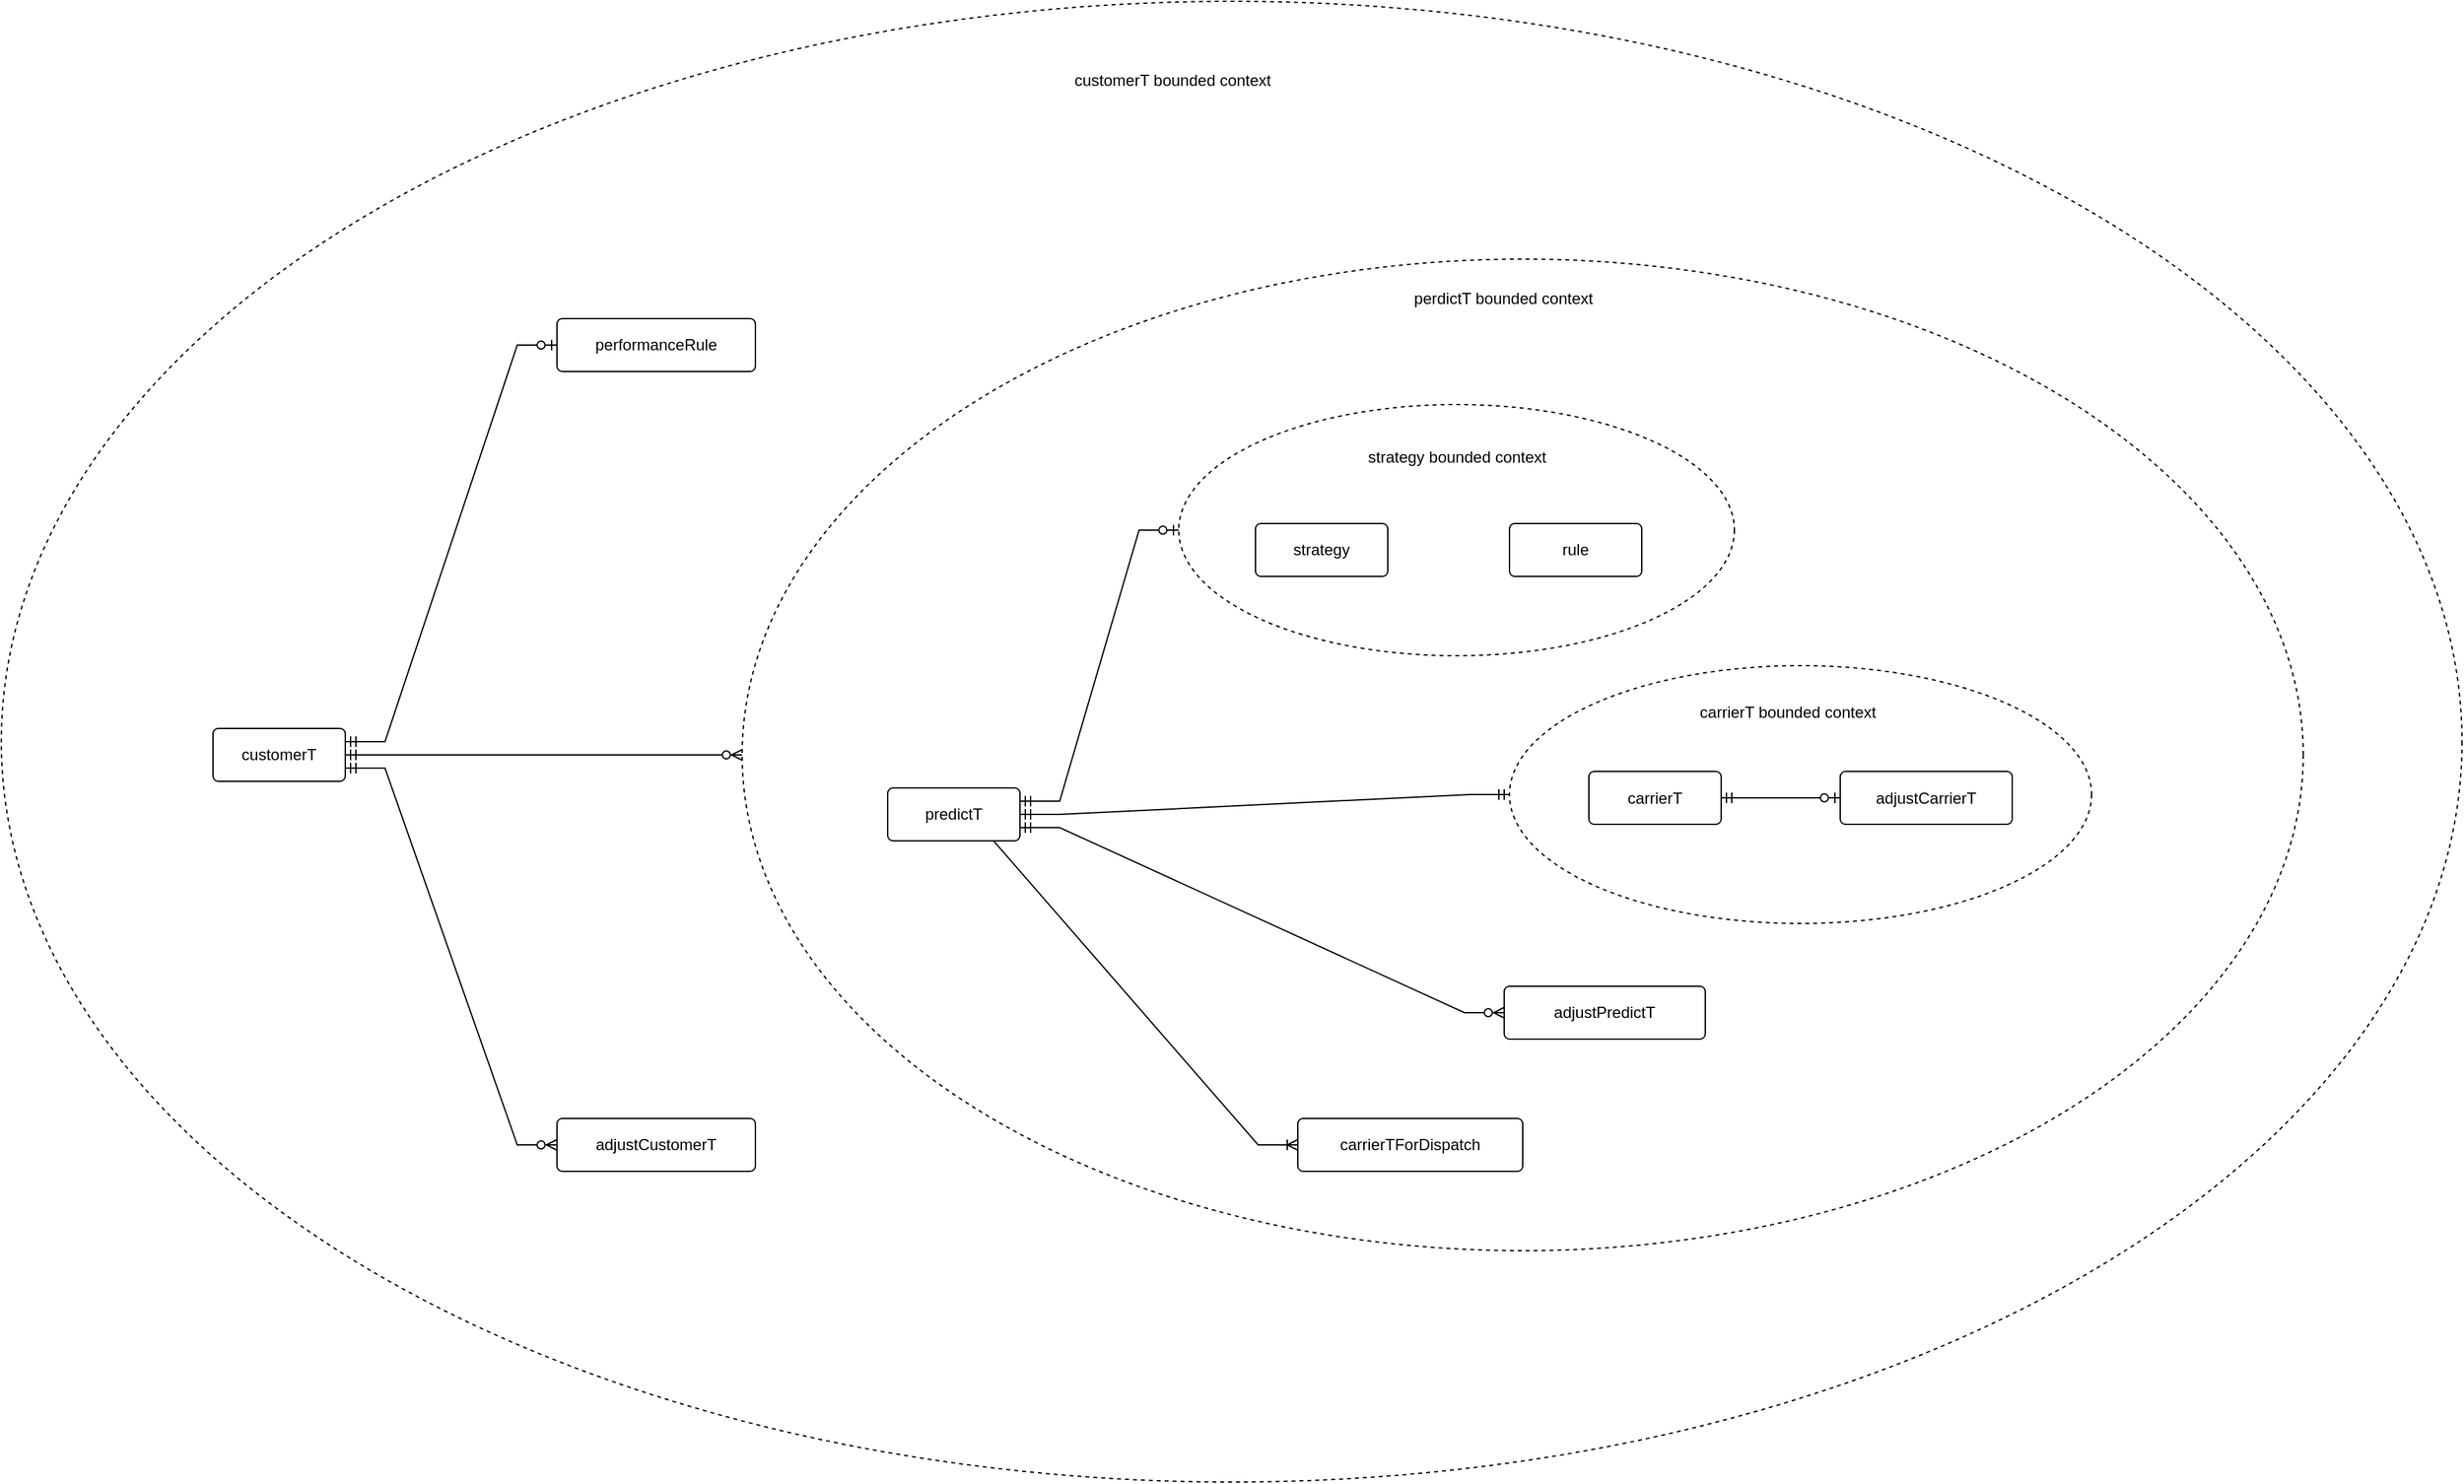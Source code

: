 <mxfile version="22.1.7" type="github">
  <diagram name="第 1 页" id="Sy9umP3xg3mDAJ2cGHKU">
    <mxGraphModel dx="2735" dy="2117" grid="1" gridSize="10" guides="1" tooltips="1" connect="1" arrows="1" fold="1" page="1" pageScale="1" pageWidth="827" pageHeight="1169" math="0" shadow="0">
      <root>
        <mxCell id="0" />
        <mxCell id="1" parent="0" />
        <mxCell id="5gtfUiYYgIrYR47HqZrA-16" value="" style="ellipse;whiteSpace=wrap;html=1;align=center;dashed=1;" vertex="1" parent="1">
          <mxGeometry x="-390" y="-360" width="1860" height="1120" as="geometry" />
        </mxCell>
        <mxCell id="5gtfUiYYgIrYR47HqZrA-20" value="" style="ellipse;whiteSpace=wrap;html=1;align=center;dashed=1;" vertex="1" parent="1">
          <mxGeometry x="170" y="-165" width="1180" height="750" as="geometry" />
        </mxCell>
        <mxCell id="5gtfUiYYgIrYR47HqZrA-49" value="" style="ellipse;whiteSpace=wrap;html=1;align=center;dashed=1;" vertex="1" parent="1">
          <mxGeometry x="750" y="142.5" width="440" height="195" as="geometry" />
        </mxCell>
        <mxCell id="5gtfUiYYgIrYR47HqZrA-47" value="" style="ellipse;whiteSpace=wrap;html=1;align=center;dashed=1;" vertex="1" parent="1">
          <mxGeometry x="500" y="-55" width="420" height="190" as="geometry" />
        </mxCell>
        <mxCell id="5gtfUiYYgIrYR47HqZrA-2" value="customerT" style="rounded=1;arcSize=10;whiteSpace=wrap;html=1;align=center;" vertex="1" parent="1">
          <mxGeometry x="-230" y="190" width="100" height="40" as="geometry" />
        </mxCell>
        <mxCell id="5gtfUiYYgIrYR47HqZrA-3" value="predictT" style="rounded=1;arcSize=10;whiteSpace=wrap;html=1;align=center;" vertex="1" parent="1">
          <mxGeometry x="280" y="235" width="100" height="40" as="geometry" />
        </mxCell>
        <mxCell id="5gtfUiYYgIrYR47HqZrA-5" value="carrierT" style="rounded=1;arcSize=10;whiteSpace=wrap;html=1;align=center;" vertex="1" parent="1">
          <mxGeometry x="810" y="222.5" width="100" height="40" as="geometry" />
        </mxCell>
        <mxCell id="5gtfUiYYgIrYR47HqZrA-6" value="" style="edgeStyle=entityRelationEdgeStyle;fontSize=12;html=1;endArrow=ERmandOne;startArrow=ERmandOne;rounded=0;exitX=1;exitY=0.5;exitDx=0;exitDy=0;entryX=0;entryY=0.5;entryDx=0;entryDy=0;" edge="1" parent="1" source="5gtfUiYYgIrYR47HqZrA-3" target="5gtfUiYYgIrYR47HqZrA-49">
          <mxGeometry width="100" height="100" relative="1" as="geometry">
            <mxPoint x="556" y="350" as="sourcePoint" />
            <mxPoint x="700" y="335" as="targetPoint" />
          </mxGeometry>
        </mxCell>
        <mxCell id="5gtfUiYYgIrYR47HqZrA-10" value="adjustCarrierT" style="rounded=1;arcSize=10;whiteSpace=wrap;html=1;align=center;" vertex="1" parent="1">
          <mxGeometry x="1000" y="222.5" width="130" height="40" as="geometry" />
        </mxCell>
        <mxCell id="5gtfUiYYgIrYR47HqZrA-12" value="adjustCustomerT" style="rounded=1;arcSize=10;whiteSpace=wrap;html=1;align=center;" vertex="1" parent="1">
          <mxGeometry x="30" y="485" width="150" height="40" as="geometry" />
        </mxCell>
        <mxCell id="5gtfUiYYgIrYR47HqZrA-13" value="adjustPredictT" style="rounded=1;arcSize=10;whiteSpace=wrap;html=1;align=center;" vertex="1" parent="1">
          <mxGeometry x="746" y="385" width="152" height="40" as="geometry" />
        </mxCell>
        <mxCell id="5gtfUiYYgIrYR47HqZrA-14" value="" style="edgeStyle=entityRelationEdgeStyle;fontSize=12;html=1;endArrow=ERoneToMany;rounded=0;exitX=0.5;exitY=1;exitDx=0;exitDy=0;" edge="1" parent="1" source="5gtfUiYYgIrYR47HqZrA-3" target="5gtfUiYYgIrYR47HqZrA-32">
          <mxGeometry width="100" height="100" relative="1" as="geometry">
            <mxPoint x="386" y="480" as="sourcePoint" />
            <mxPoint x="486" y="380" as="targetPoint" />
          </mxGeometry>
        </mxCell>
        <mxCell id="5gtfUiYYgIrYR47HqZrA-17" value="customerT bounded context" style="text;html=1;align=center;verticalAlign=middle;resizable=0;points=[];autosize=1;strokeColor=none;fillColor=none;" vertex="1" parent="1">
          <mxGeometry x="370" y="-320" width="250" height="40" as="geometry" />
        </mxCell>
        <mxCell id="5gtfUiYYgIrYR47HqZrA-18" value="performanceRule" style="rounded=1;arcSize=10;whiteSpace=wrap;html=1;align=center;" vertex="1" parent="1">
          <mxGeometry x="30" y="-120" width="150" height="40" as="geometry" />
        </mxCell>
        <mxCell id="5gtfUiYYgIrYR47HqZrA-21" value="perdictT bounded context" style="text;html=1;align=center;verticalAlign=middle;resizable=0;points=[];autosize=1;strokeColor=none;fillColor=none;" vertex="1" parent="1">
          <mxGeometry x="630" y="-155" width="230" height="40" as="geometry" />
        </mxCell>
        <mxCell id="5gtfUiYYgIrYR47HqZrA-26" value="strategy" style="rounded=1;arcSize=10;whiteSpace=wrap;html=1;align=center;" vertex="1" parent="1">
          <mxGeometry x="558" y="35" width="100" height="40" as="geometry" />
        </mxCell>
        <mxCell id="5gtfUiYYgIrYR47HqZrA-27" value="rule" style="rounded=1;arcSize=10;whiteSpace=wrap;html=1;align=center;" vertex="1" parent="1">
          <mxGeometry x="750" y="35" width="100" height="40" as="geometry" />
        </mxCell>
        <mxCell id="5gtfUiYYgIrYR47HqZrA-32" value="carrierTForDispatch" style="rounded=1;arcSize=10;whiteSpace=wrap;html=1;align=center;" vertex="1" parent="1">
          <mxGeometry x="590" y="485" width="170" height="40" as="geometry" />
        </mxCell>
        <mxCell id="5gtfUiYYgIrYR47HqZrA-34" value="" style="edgeStyle=entityRelationEdgeStyle;fontSize=12;html=1;endArrow=ERzeroToOne;startArrow=ERmandOne;rounded=0;exitX=1;exitY=0.25;exitDx=0;exitDy=0;" edge="1" parent="1" source="5gtfUiYYgIrYR47HqZrA-2" target="5gtfUiYYgIrYR47HqZrA-18">
          <mxGeometry width="100" height="100" relative="1" as="geometry">
            <mxPoint x="-180" y="100" as="sourcePoint" />
            <mxPoint x="-30" y="-20" as="targetPoint" />
          </mxGeometry>
        </mxCell>
        <mxCell id="5gtfUiYYgIrYR47HqZrA-35" value="" style="edgeStyle=entityRelationEdgeStyle;fontSize=12;html=1;endArrow=ERzeroToOne;startArrow=ERmandOne;rounded=0;exitX=1;exitY=0.25;exitDx=0;exitDy=0;entryX=0;entryY=0.5;entryDx=0;entryDy=0;" edge="1" parent="1" source="5gtfUiYYgIrYR47HqZrA-3" target="5gtfUiYYgIrYR47HqZrA-47">
          <mxGeometry width="100" height="100" relative="1" as="geometry">
            <mxPoint x="-320" y="75" as="sourcePoint" />
            <mxPoint x="440" y="265" as="targetPoint" />
          </mxGeometry>
        </mxCell>
        <mxCell id="5gtfUiYYgIrYR47HqZrA-39" value="" style="edgeStyle=entityRelationEdgeStyle;fontSize=12;html=1;endArrow=ERzeroToMany;startArrow=ERmandOne;rounded=0;exitX=1;exitY=0.75;exitDx=0;exitDy=0;" edge="1" parent="1" source="5gtfUiYYgIrYR47HqZrA-3" target="5gtfUiYYgIrYR47HqZrA-13">
          <mxGeometry width="100" height="100" relative="1" as="geometry">
            <mxPoint x="390" y="485" as="sourcePoint" />
            <mxPoint x="490" y="385" as="targetPoint" />
          </mxGeometry>
        </mxCell>
        <mxCell id="5gtfUiYYgIrYR47HqZrA-42" value="" style="edgeStyle=entityRelationEdgeStyle;fontSize=12;html=1;endArrow=ERzeroToOne;startArrow=ERmandOne;rounded=0;exitX=1;exitY=0.5;exitDx=0;exitDy=0;entryX=0;entryY=0.5;entryDx=0;entryDy=0;" edge="1" parent="1" source="5gtfUiYYgIrYR47HqZrA-5" target="5gtfUiYYgIrYR47HqZrA-10">
          <mxGeometry width="100" height="100" relative="1" as="geometry">
            <mxPoint x="970" y="247.5" as="sourcePoint" />
            <mxPoint x="1070" y="147.5" as="targetPoint" />
          </mxGeometry>
        </mxCell>
        <mxCell id="5gtfUiYYgIrYR47HqZrA-48" value="strategy bounded context" style="text;html=1;align=center;verticalAlign=middle;resizable=0;points=[];autosize=1;strokeColor=none;fillColor=none;" vertex="1" parent="1">
          <mxGeometry x="595" y="-35" width="230" height="40" as="geometry" />
        </mxCell>
        <mxCell id="5gtfUiYYgIrYR47HqZrA-50" value="carrierT bounded context" style="text;html=1;align=center;verticalAlign=middle;resizable=0;points=[];autosize=1;strokeColor=none;fillColor=none;" vertex="1" parent="1">
          <mxGeometry x="850" y="157.5" width="220" height="40" as="geometry" />
        </mxCell>
        <mxCell id="5gtfUiYYgIrYR47HqZrA-58" value="" style="edgeStyle=entityRelationEdgeStyle;fontSize=12;html=1;endArrow=ERzeroToMany;startArrow=ERmandOne;rounded=0;exitX=1;exitY=0.75;exitDx=0;exitDy=0;entryX=0;entryY=0.5;entryDx=0;entryDy=0;" edge="1" parent="1" source="5gtfUiYYgIrYR47HqZrA-2" target="5gtfUiYYgIrYR47HqZrA-12">
          <mxGeometry width="100" height="100" relative="1" as="geometry">
            <mxPoint x="-60" y="400" as="sourcePoint" />
            <mxPoint x="40" y="300" as="targetPoint" />
          </mxGeometry>
        </mxCell>
        <mxCell id="5gtfUiYYgIrYR47HqZrA-59" value="" style="edgeStyle=entityRelationEdgeStyle;fontSize=12;html=1;endArrow=ERzeroToMany;startArrow=ERmandOne;rounded=0;exitX=1;exitY=0.5;exitDx=0;exitDy=0;entryX=0;entryY=0.5;entryDx=0;entryDy=0;" edge="1" parent="1" source="5gtfUiYYgIrYR47HqZrA-2" target="5gtfUiYYgIrYR47HqZrA-20">
          <mxGeometry width="100" height="100" relative="1" as="geometry">
            <mxPoint x="20" y="170" as="sourcePoint" />
            <mxPoint x="120" y="70" as="targetPoint" />
          </mxGeometry>
        </mxCell>
      </root>
    </mxGraphModel>
  </diagram>
</mxfile>
